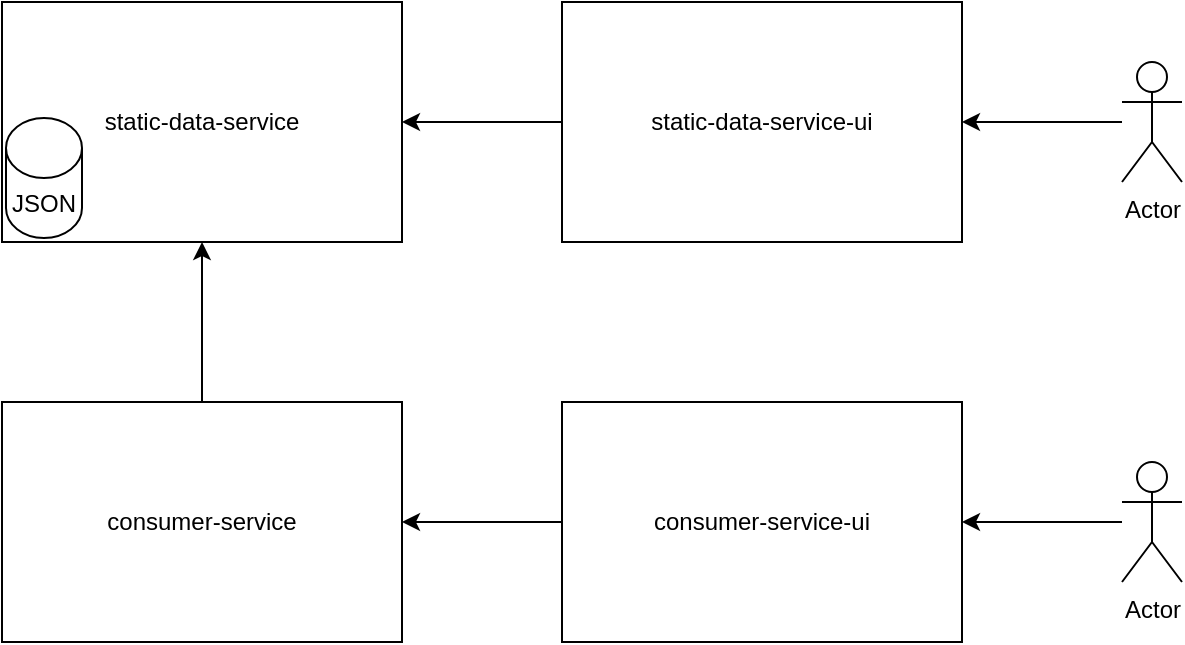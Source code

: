 <mxfile version="13.7.9" type="github">
  <diagram id="SIfQxONZpjK0ZJXrNzin" name="Page-1">
    <mxGraphModel dx="2005" dy="719" grid="1" gridSize="10" guides="1" tooltips="1" connect="1" arrows="1" fold="1" page="1" pageScale="1" pageWidth="850" pageHeight="1100" math="0" shadow="0">
      <root>
        <mxCell id="0" />
        <mxCell id="1" parent="0" />
        <mxCell id="lu-0-9wE4Z08YnNVhSAf-4" value="" style="edgeStyle=orthogonalEdgeStyle;rounded=0;orthogonalLoop=1;jettySize=auto;html=1;" edge="1" parent="1" source="lu-0-9wE4Z08YnNVhSAf-3" target="lu-0-9wE4Z08YnNVhSAf-1">
          <mxGeometry relative="1" as="geometry" />
        </mxCell>
        <mxCell id="lu-0-9wE4Z08YnNVhSAf-6" value="" style="edgeStyle=orthogonalEdgeStyle;rounded=0;orthogonalLoop=1;jettySize=auto;html=1;" edge="1" parent="1" source="lu-0-9wE4Z08YnNVhSAf-5" target="lu-0-9wE4Z08YnNVhSAf-1">
          <mxGeometry relative="1" as="geometry" />
        </mxCell>
        <mxCell id="lu-0-9wE4Z08YnNVhSAf-1" value="static-data-service" style="rounded=0;whiteSpace=wrap;html=1;" vertex="1" parent="1">
          <mxGeometry x="-40" y="200" width="200" height="120" as="geometry" />
        </mxCell>
        <mxCell id="lu-0-9wE4Z08YnNVhSAf-2" value="JSON" style="shape=cylinder3;whiteSpace=wrap;html=1;boundedLbl=1;backgroundOutline=1;size=15;" vertex="1" parent="1">
          <mxGeometry x="-38" y="258" width="38" height="60" as="geometry" />
        </mxCell>
        <mxCell id="lu-0-9wE4Z08YnNVhSAf-3" value="static-data-service-ui" style="rounded=0;whiteSpace=wrap;html=1;" vertex="1" parent="1">
          <mxGeometry x="240" y="200" width="200" height="120" as="geometry" />
        </mxCell>
        <mxCell id="lu-0-9wE4Z08YnNVhSAf-12" value="" style="edgeStyle=orthogonalEdgeStyle;rounded=0;orthogonalLoop=1;jettySize=auto;html=1;" edge="1" parent="1" source="lu-0-9wE4Z08YnNVhSAf-11" target="lu-0-9wE4Z08YnNVhSAf-5">
          <mxGeometry relative="1" as="geometry" />
        </mxCell>
        <mxCell id="lu-0-9wE4Z08YnNVhSAf-5" value="consumer-service" style="rounded=0;whiteSpace=wrap;html=1;" vertex="1" parent="1">
          <mxGeometry x="-40" y="400" width="200" height="120" as="geometry" />
        </mxCell>
        <mxCell id="lu-0-9wE4Z08YnNVhSAf-11" value="consumer-service-ui" style="rounded=0;whiteSpace=wrap;html=1;" vertex="1" parent="1">
          <mxGeometry x="240" y="400" width="200" height="120" as="geometry" />
        </mxCell>
        <mxCell id="lu-0-9wE4Z08YnNVhSAf-14" style="rounded=0;orthogonalLoop=1;jettySize=auto;html=1;" edge="1" parent="1" source="lu-0-9wE4Z08YnNVhSAf-13" target="lu-0-9wE4Z08YnNVhSAf-3">
          <mxGeometry relative="1" as="geometry" />
        </mxCell>
        <mxCell id="lu-0-9wE4Z08YnNVhSAf-13" value="Actor" style="shape=umlActor;verticalLabelPosition=bottom;verticalAlign=top;html=1;outlineConnect=0;" vertex="1" parent="1">
          <mxGeometry x="520" y="230" width="30" height="60" as="geometry" />
        </mxCell>
        <mxCell id="lu-0-9wE4Z08YnNVhSAf-16" style="edgeStyle=none;rounded=0;orthogonalLoop=1;jettySize=auto;html=1;" edge="1" parent="1" source="lu-0-9wE4Z08YnNVhSAf-15" target="lu-0-9wE4Z08YnNVhSAf-11">
          <mxGeometry relative="1" as="geometry" />
        </mxCell>
        <mxCell id="lu-0-9wE4Z08YnNVhSAf-15" value="Actor" style="shape=umlActor;verticalLabelPosition=bottom;verticalAlign=top;html=1;outlineConnect=0;" vertex="1" parent="1">
          <mxGeometry x="520" y="430" width="30" height="60" as="geometry" />
        </mxCell>
      </root>
    </mxGraphModel>
  </diagram>
</mxfile>
